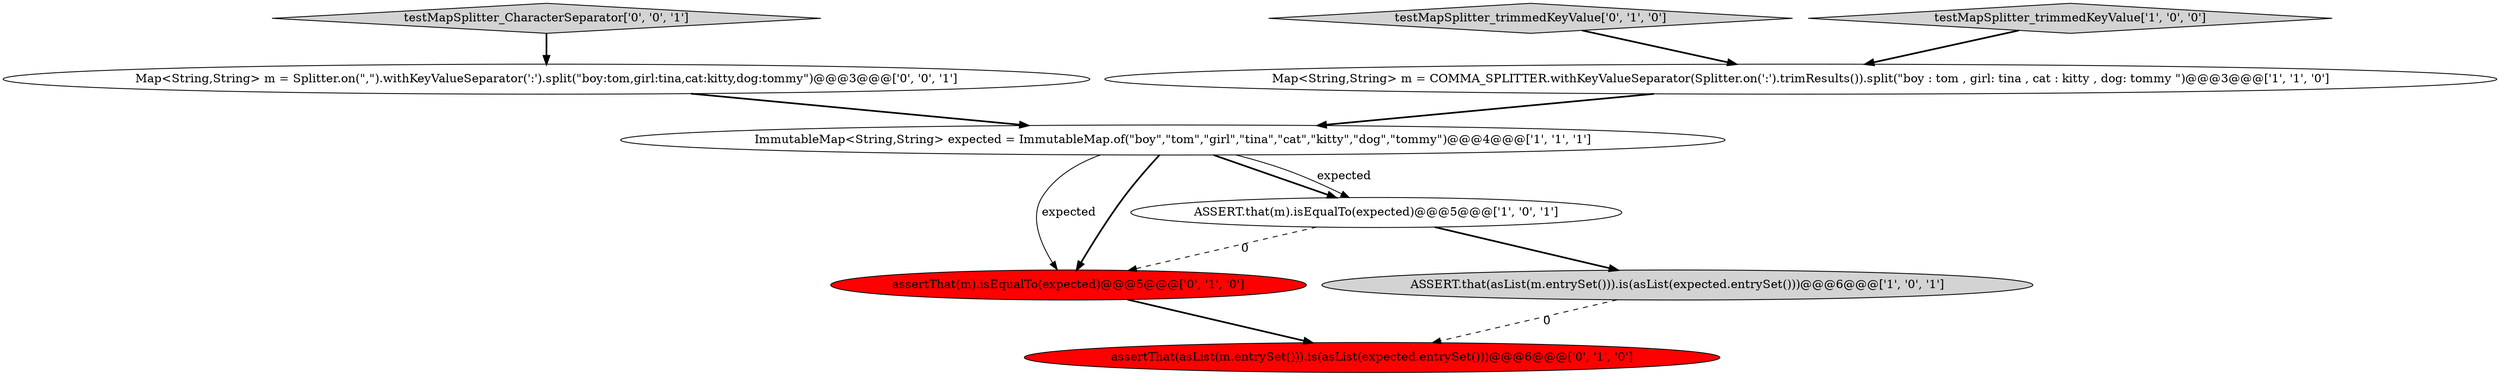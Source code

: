 digraph {
6 [style = filled, label = "assertThat(m).isEqualTo(expected)@@@5@@@['0', '1', '0']", fillcolor = red, shape = ellipse image = "AAA1AAABBB2BBB"];
4 [style = filled, label = "ImmutableMap<String,String> expected = ImmutableMap.of(\"boy\",\"tom\",\"girl\",\"tina\",\"cat\",\"kitty\",\"dog\",\"tommy\")@@@4@@@['1', '1', '1']", fillcolor = white, shape = ellipse image = "AAA0AAABBB1BBB"];
9 [style = filled, label = "Map<String,String> m = Splitter.on(\",\").withKeyValueSeparator(':').split(\"boy:tom,girl:tina,cat:kitty,dog:tommy\")@@@3@@@['0', '0', '1']", fillcolor = white, shape = ellipse image = "AAA0AAABBB3BBB"];
2 [style = filled, label = "Map<String,String> m = COMMA_SPLITTER.withKeyValueSeparator(Splitter.on(':').trimResults()).split(\"boy : tom , girl: tina , cat : kitty , dog: tommy \")@@@3@@@['1', '1', '0']", fillcolor = white, shape = ellipse image = "AAA0AAABBB1BBB"];
8 [style = filled, label = "testMapSplitter_CharacterSeparator['0', '0', '1']", fillcolor = lightgray, shape = diamond image = "AAA0AAABBB3BBB"];
7 [style = filled, label = "testMapSplitter_trimmedKeyValue['0', '1', '0']", fillcolor = lightgray, shape = diamond image = "AAA0AAABBB2BBB"];
3 [style = filled, label = "ASSERT.that(asList(m.entrySet())).is(asList(expected.entrySet()))@@@6@@@['1', '0', '1']", fillcolor = lightgray, shape = ellipse image = "AAA0AAABBB1BBB"];
0 [style = filled, label = "testMapSplitter_trimmedKeyValue['1', '0', '0']", fillcolor = lightgray, shape = diamond image = "AAA0AAABBB1BBB"];
5 [style = filled, label = "assertThat(asList(m.entrySet())).is(asList(expected.entrySet()))@@@6@@@['0', '1', '0']", fillcolor = red, shape = ellipse image = "AAA1AAABBB2BBB"];
1 [style = filled, label = "ASSERT.that(m).isEqualTo(expected)@@@5@@@['1', '0', '1']", fillcolor = white, shape = ellipse image = "AAA0AAABBB1BBB"];
1->3 [style = bold, label=""];
3->5 [style = dashed, label="0"];
6->5 [style = bold, label=""];
4->1 [style = bold, label=""];
4->6 [style = solid, label="expected"];
4->1 [style = solid, label="expected"];
2->4 [style = bold, label=""];
4->6 [style = bold, label=""];
7->2 [style = bold, label=""];
1->6 [style = dashed, label="0"];
9->4 [style = bold, label=""];
0->2 [style = bold, label=""];
8->9 [style = bold, label=""];
}
